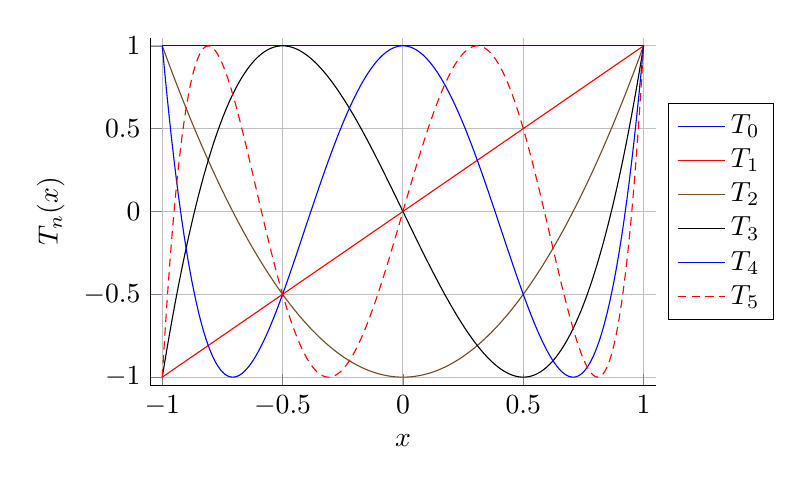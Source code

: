 \begin{tikzpicture} 
	\begin{axis}[%
		width=8cm, height=6cm,
		axis lines*=left,
		xmin=-1.0, xmax=1.0, ymin=-1.0, ymax=1.0,
		grid=major,
		clip marker paths=false,
		enlargelimits={abs=0.05},
		xlabel={$x$},
		ylabel={$T_n(x)$},
		legend style={at={(1.025,0.5)}, anchor=west},
		no marks,
		samples=200,
%		cycle list/RdYlBu-6,%Spectral-6,
%		cycle multiindex* list={RdYlBu-6}%Spectral-6}
		]%
		\addplot+[domain=-1:1] {1.0};%
		\addplot+[domain=-1:1] {x};%
		\addplot+[domain=-1:1] {2.0*x^2 - 1.0};%
		\addplot+[domain=-1:1] {4.0*x^3 - 3.0*x};%
		\addplot+[domain=-1:1] {8.0*x^4 - 8.0*x^2 + 1.0};%
		\addplot+[domain=-1:1] {16.0*x^5 - 20.0*x^3 + 5.0*x};%
		\legend{{$T_0$},{$T_1$},{$T_2$},{$T_3$},{$T_4$},{$T_5$}}%
	\end{axis} 
\end{tikzpicture}